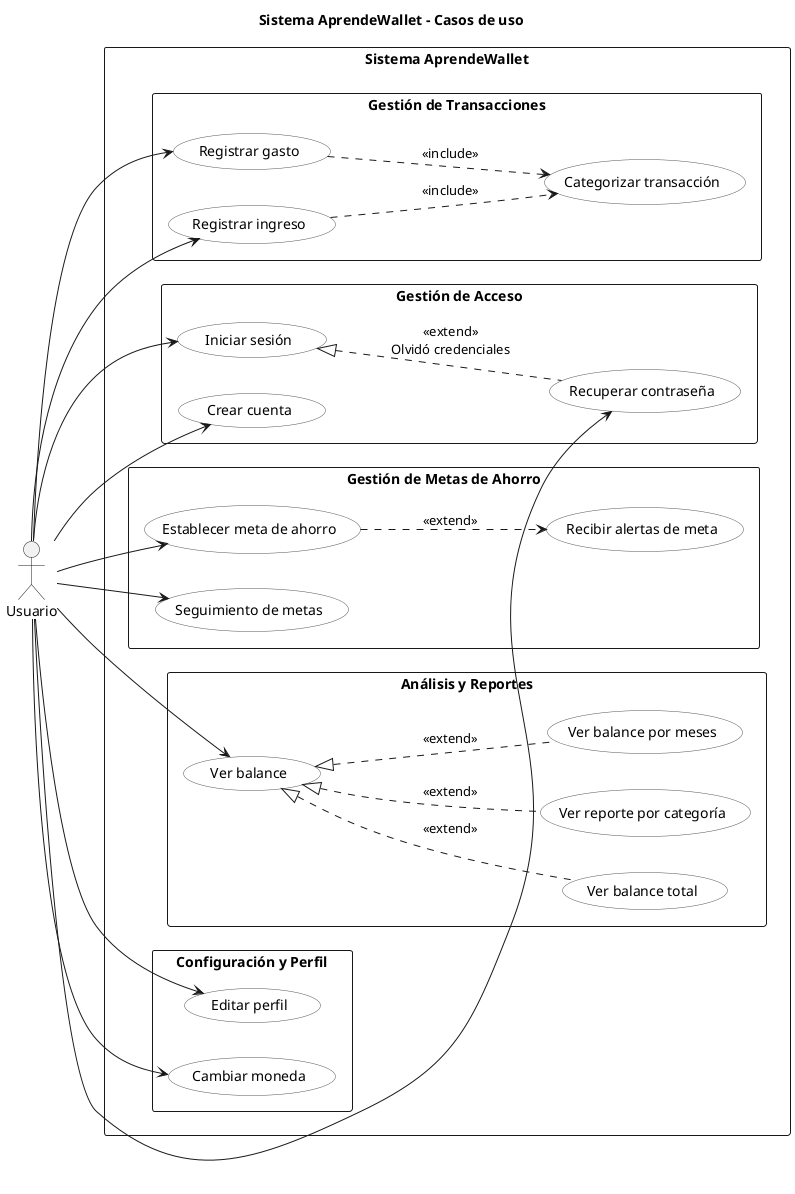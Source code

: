 @startuml
title Sistema AprendeWallet - Casos de uso
left to right direction
skinparam packageStyle rectangle
skinparam usecase {
  BackgroundColor White
  BorderColor #555
}
actor "Usuario" as U

rectangle "Sistema AprendeWallet" {

    package "Gestión de Acceso" {
        (Crear cuenta) as UC1
        (Iniciar sesión) as UC2
        (Recuperar contraseña) as UC3
    }

    package "Gestión de Transacciones" {
        (Registrar gasto) as UC4a
        (Registrar ingreso) as UC4b
        (Categorizar transacción) as UC4c
    }

    package "Gestión de Metas de Ahorro" {
        (Establecer meta de ahorro) as UC5a
        (Seguimiento de metas) as UC5b
        (Recibir alertas de meta) as UC5c
    }

    package "Análisis y Reportes" {
        (Ver balance) as UC6
        (Ver balance total) as UC6a
        (Ver reporte por categoría) as UC6b
        (Ver balance por meses) as UC6c
    }

    package "Configuración y Perfil" {
        (Editar perfil) as UC7a
        (Cambiar moneda) as UC7b
    }

    ' Relaciones entre casos de uso
    UC3 .u.|> UC2 : <<extend>>\nOlvidó credenciales
    
    UC4a ..> UC4c : <<include>>
    UC4b ..> UC4c : <<include>>
    
    UC5a ..> UC5c : <<extend>>
    
    UC6a .u.|> UC6 : <<extend>>
    UC6b .u.|> UC6 : <<extend>>
    UC6c .u.|> UC6 : <<extend>>
}

' Asociaciones actor-UC
U --> UC1
U --> UC2
U --> UC3
U --> UC4a
U --> UC4b
U --> UC5a
U --> UC5b
U --> UC6
U --> UC7a
U --> UC7b

@enduml